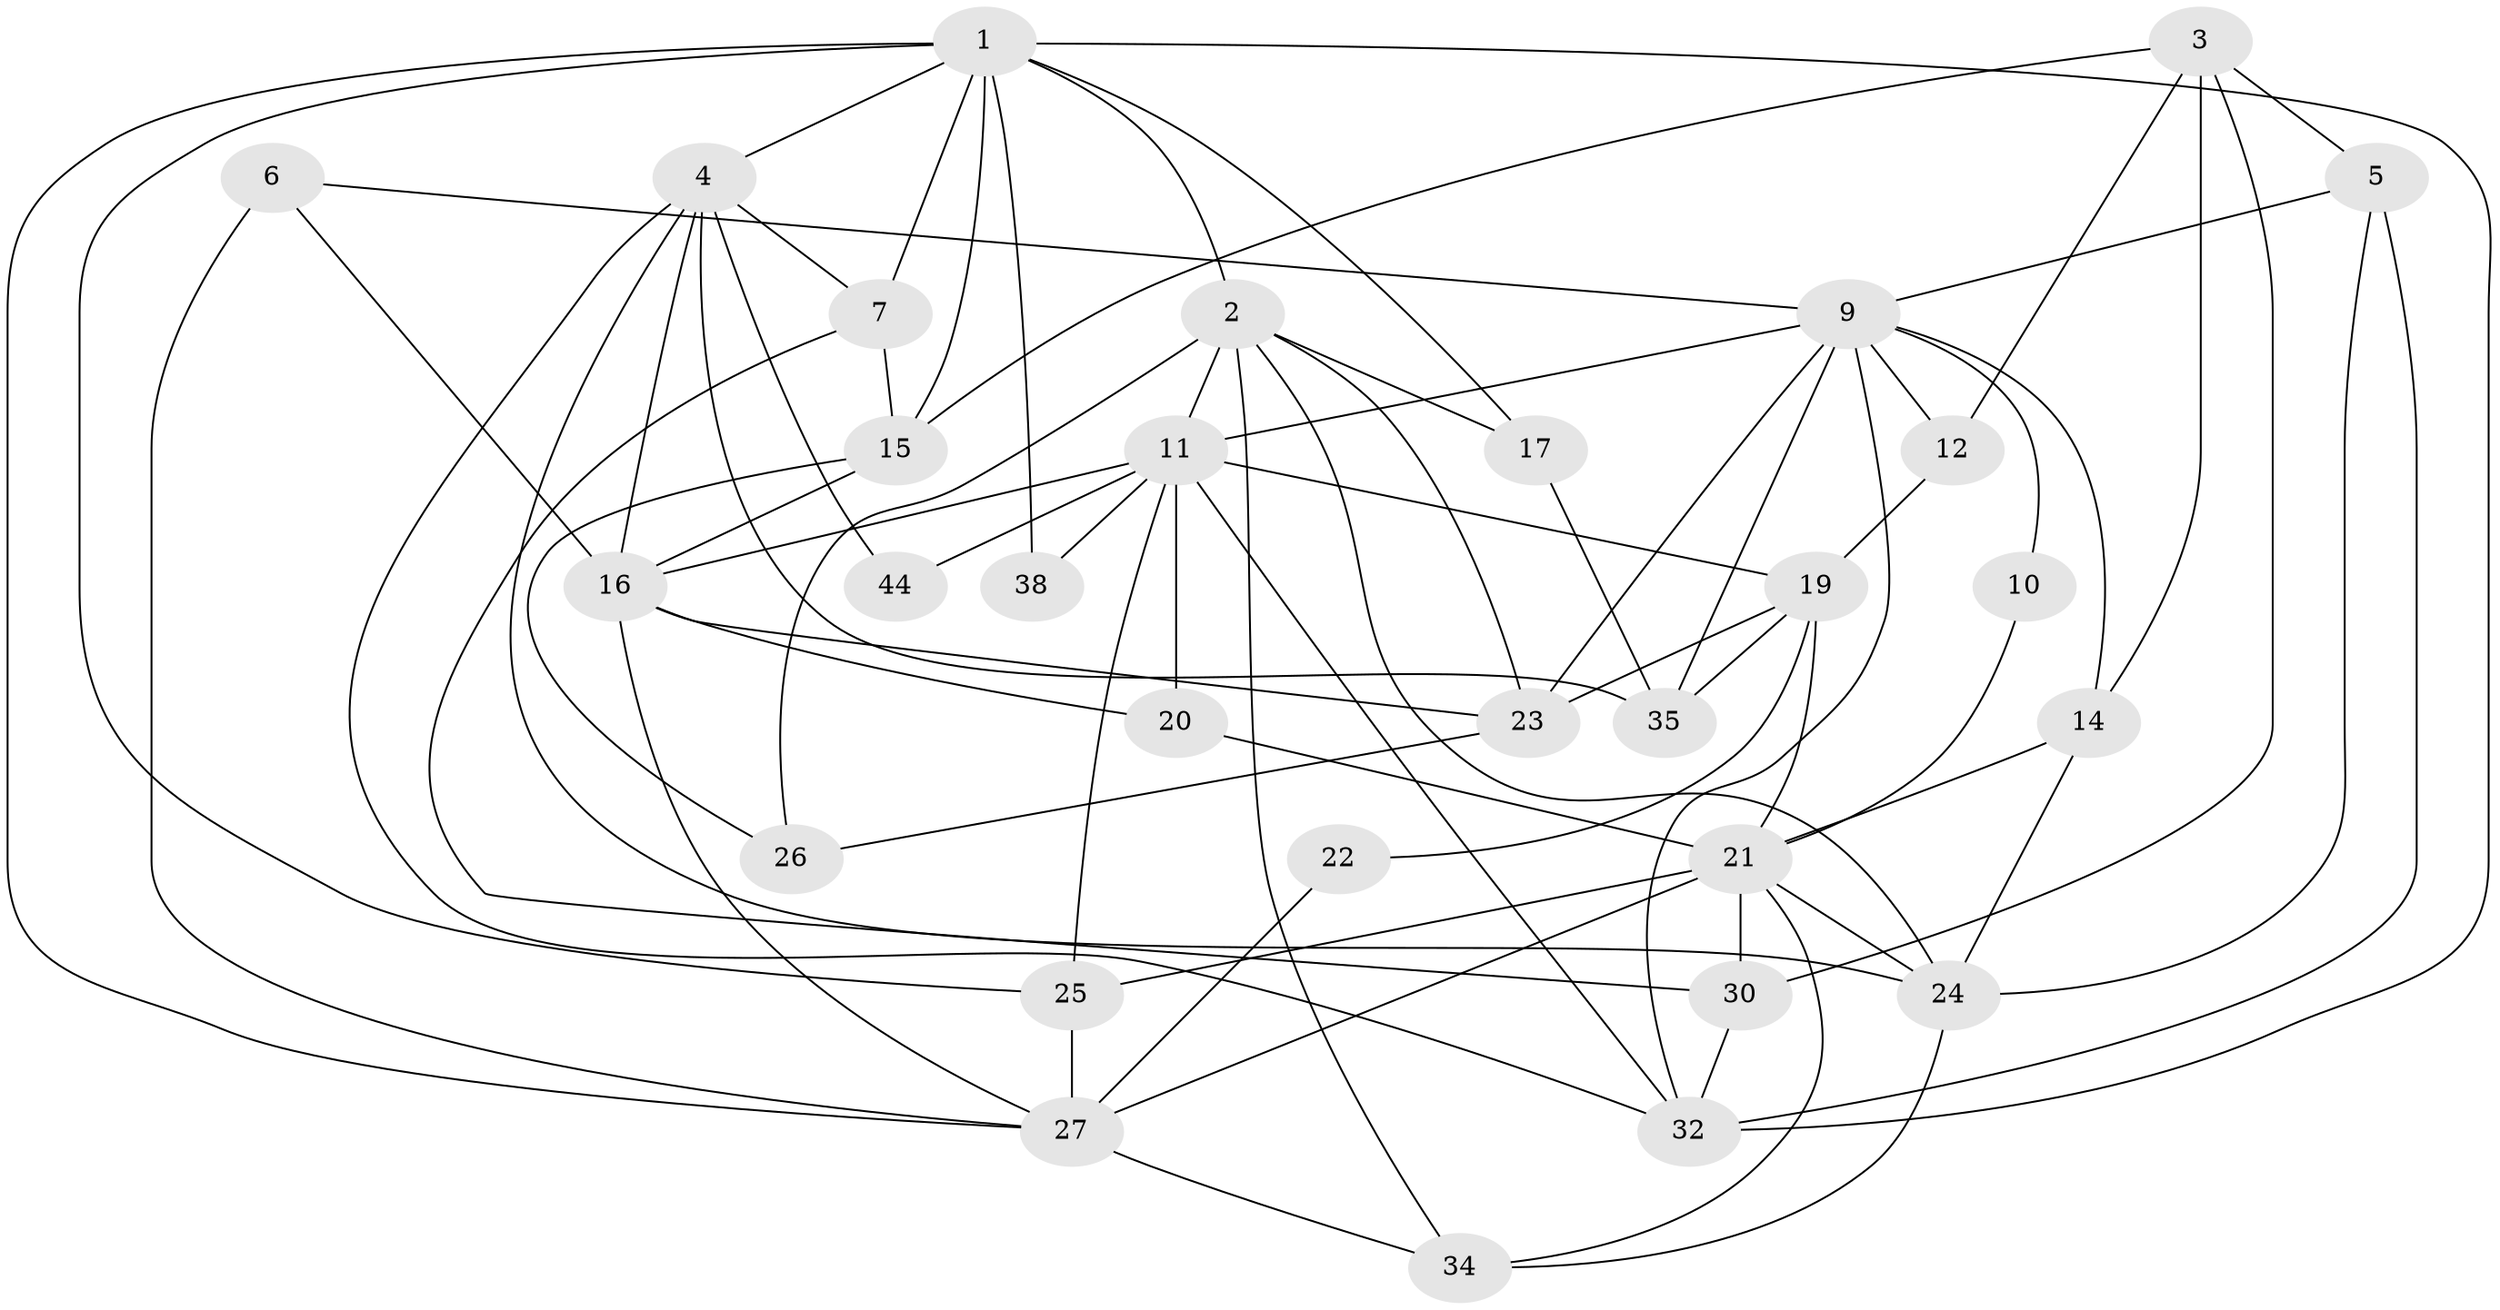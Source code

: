// original degree distribution, {6: 0.1, 7: 0.06, 3: 0.24, 2: 0.16, 4: 0.26, 5: 0.18}
// Generated by graph-tools (version 1.1) at 2025/41/03/06/25 10:41:57]
// undirected, 30 vertices, 74 edges
graph export_dot {
graph [start="1"]
  node [color=gray90,style=filled];
  1 [super="+49"];
  2 [super="+47"];
  3 [super="+43"];
  4 [super="+50"];
  5 [super="+8"];
  6;
  7 [super="+29"];
  9 [super="+31"];
  10;
  11 [super="+13"];
  12;
  14 [super="+45"];
  15 [super="+42"];
  16 [super="+18"];
  17;
  19 [super="+41"];
  20 [super="+46"];
  21 [super="+37"];
  22;
  23 [super="+48"];
  24 [super="+33"];
  25 [super="+28"];
  26;
  27 [super="+39"];
  30;
  32 [super="+40"];
  34;
  35 [super="+36"];
  38;
  44;
  1 -- 2 [weight=2];
  1 -- 17;
  1 -- 38;
  1 -- 27;
  1 -- 25;
  1 -- 7;
  1 -- 32;
  1 -- 15 [weight=2];
  1 -- 4;
  2 -- 11;
  2 -- 24;
  2 -- 26;
  2 -- 17;
  2 -- 34;
  2 -- 23;
  3 -- 30;
  3 -- 5;
  3 -- 12;
  3 -- 14;
  3 -- 15;
  4 -- 16;
  4 -- 32;
  4 -- 44;
  4 -- 24;
  4 -- 35;
  4 -- 7;
  5 -- 32;
  5 -- 9;
  5 -- 24;
  6 -- 27;
  6 -- 9;
  6 -- 16;
  7 -- 30;
  7 -- 15;
  9 -- 12;
  9 -- 14;
  9 -- 10;
  9 -- 11;
  9 -- 35;
  9 -- 32;
  9 -- 23;
  10 -- 21;
  11 -- 25;
  11 -- 32;
  11 -- 16;
  11 -- 19;
  11 -- 20;
  11 -- 38;
  11 -- 44;
  12 -- 19;
  14 -- 21;
  14 -- 24 [weight=2];
  15 -- 16;
  15 -- 26;
  16 -- 20;
  16 -- 27;
  16 -- 23;
  17 -- 35;
  19 -- 22 [weight=2];
  19 -- 23;
  19 -- 21;
  19 -- 35;
  20 -- 21;
  21 -- 25;
  21 -- 24;
  21 -- 34;
  21 -- 27;
  21 -- 30;
  22 -- 27 [weight=2];
  23 -- 26;
  24 -- 34;
  25 -- 27;
  27 -- 34;
  30 -- 32;
}
